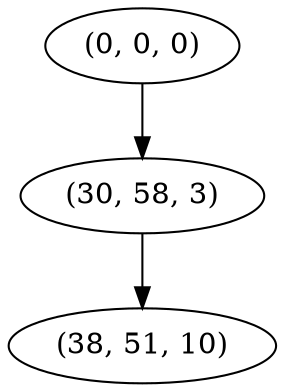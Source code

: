 digraph tree {
    "(0, 0, 0)";
    "(30, 58, 3)";
    "(38, 51, 10)";
    "(0, 0, 0)" -> "(30, 58, 3)";
    "(30, 58, 3)" -> "(38, 51, 10)";
}
